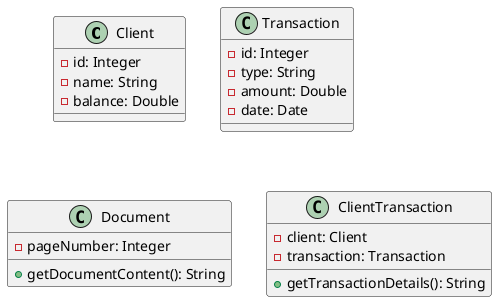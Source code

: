 @startuml

class Client {
    - id: Integer
    - name: String
    - balance: Double
}

class Transaction {
    - id: Integer
    - type: String
    - amount: Double
    - date: Date
}

class Document {
    + getDocumentContent(): String
    - pageNumber: Integer
}

class ClientTransaction {
    - client: Client
    - transaction: Transaction
    + getTransactionDetails(): String
}

@enduml